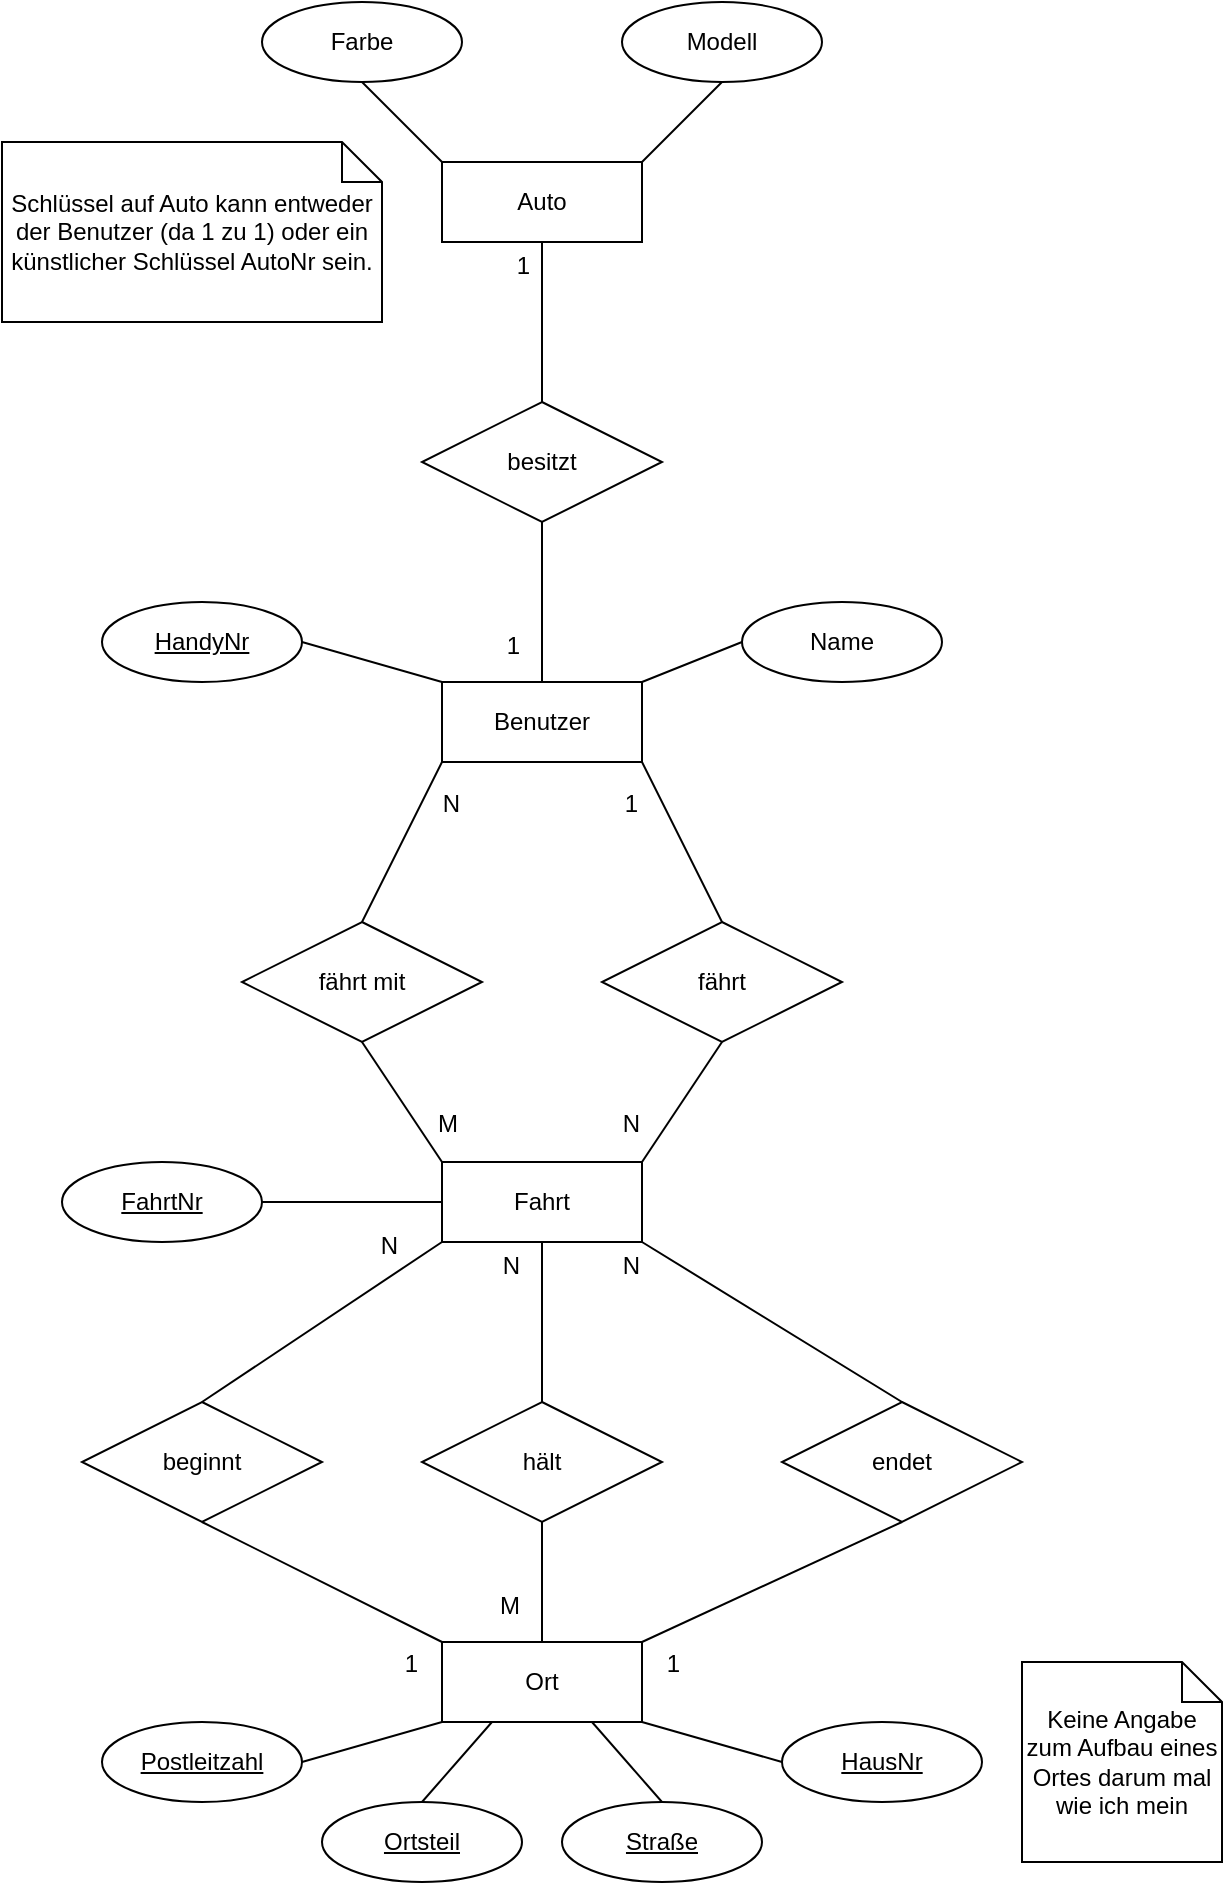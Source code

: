 <mxfile version="24.7.17">
  <diagram id="R2lEEEUBdFMjLlhIrx00" name="Page-1">
    <mxGraphModel dx="974" dy="1065" grid="1" gridSize="10" guides="1" tooltips="1" connect="1" arrows="1" fold="1" page="1" pageScale="1" pageWidth="850" pageHeight="1100" math="0" shadow="0" extFonts="Permanent Marker^https://fonts.googleapis.com/css?family=Permanent+Marker">
      <root>
        <mxCell id="0" />
        <mxCell id="1" parent="0" />
        <mxCell id="bk90SOON9Hykk5b1leg5-62" value="Benutzer" style="whiteSpace=wrap;html=1;align=center;" vertex="1" parent="1">
          <mxGeometry x="370" y="400" width="100" height="40" as="geometry" />
        </mxCell>
        <mxCell id="bk90SOON9Hykk5b1leg5-63" value="Auto" style="whiteSpace=wrap;html=1;align=center;" vertex="1" parent="1">
          <mxGeometry x="370" y="140" width="100" height="40" as="geometry" />
        </mxCell>
        <mxCell id="bk90SOON9Hykk5b1leg5-64" value="Fahrt" style="whiteSpace=wrap;html=1;align=center;" vertex="1" parent="1">
          <mxGeometry x="370" y="640" width="100" height="40" as="geometry" />
        </mxCell>
        <mxCell id="bk90SOON9Hykk5b1leg5-65" value="Ort" style="whiteSpace=wrap;html=1;align=center;" vertex="1" parent="1">
          <mxGeometry x="370" y="880" width="100" height="40" as="geometry" />
        </mxCell>
        <mxCell id="bk90SOON9Hykk5b1leg5-66" value="fährt" style="shape=rhombus;perimeter=rhombusPerimeter;whiteSpace=wrap;html=1;align=center;" vertex="1" parent="1">
          <mxGeometry x="450" y="520" width="120" height="60" as="geometry" />
        </mxCell>
        <mxCell id="bk90SOON9Hykk5b1leg5-67" value="fährt mit" style="shape=rhombus;perimeter=rhombusPerimeter;whiteSpace=wrap;html=1;align=center;" vertex="1" parent="1">
          <mxGeometry x="270" y="520" width="120" height="60" as="geometry" />
        </mxCell>
        <mxCell id="bk90SOON9Hykk5b1leg5-70" value="hält" style="shape=rhombus;perimeter=rhombusPerimeter;whiteSpace=wrap;html=1;align=center;" vertex="1" parent="1">
          <mxGeometry x="360" y="760" width="120" height="60" as="geometry" />
        </mxCell>
        <mxCell id="bk90SOON9Hykk5b1leg5-71" value="beginnt" style="shape=rhombus;perimeter=rhombusPerimeter;whiteSpace=wrap;html=1;align=center;" vertex="1" parent="1">
          <mxGeometry x="190" y="760" width="120" height="60" as="geometry" />
        </mxCell>
        <mxCell id="bk90SOON9Hykk5b1leg5-72" value="endet" style="shape=rhombus;perimeter=rhombusPerimeter;whiteSpace=wrap;html=1;align=center;" vertex="1" parent="1">
          <mxGeometry x="540" y="760" width="120" height="60" as="geometry" />
        </mxCell>
        <mxCell id="bk90SOON9Hykk5b1leg5-73" value="besitzt" style="shape=rhombus;perimeter=rhombusPerimeter;whiteSpace=wrap;html=1;align=center;" vertex="1" parent="1">
          <mxGeometry x="360" y="260" width="120" height="60" as="geometry" />
        </mxCell>
        <mxCell id="bk90SOON9Hykk5b1leg5-74" value="" style="endArrow=none;html=1;rounded=0;entryX=0.5;entryY=1;entryDx=0;entryDy=0;exitX=0.5;exitY=0;exitDx=0;exitDy=0;" edge="1" parent="1" source="bk90SOON9Hykk5b1leg5-73" target="bk90SOON9Hykk5b1leg5-63">
          <mxGeometry relative="1" as="geometry">
            <mxPoint x="210" y="220" as="sourcePoint" />
            <mxPoint x="370" y="220" as="targetPoint" />
          </mxGeometry>
        </mxCell>
        <mxCell id="bk90SOON9Hykk5b1leg5-75" value="1" style="resizable=0;html=1;whiteSpace=wrap;align=right;verticalAlign=bottom;" connectable="0" vertex="1" parent="bk90SOON9Hykk5b1leg5-74">
          <mxGeometry x="1" relative="1" as="geometry">
            <mxPoint x="-5" y="20" as="offset" />
          </mxGeometry>
        </mxCell>
        <mxCell id="bk90SOON9Hykk5b1leg5-76" value="" style="endArrow=none;html=1;rounded=0;entryX=0.5;entryY=0;entryDx=0;entryDy=0;exitX=0.5;exitY=1;exitDx=0;exitDy=0;" edge="1" parent="1" source="bk90SOON9Hykk5b1leg5-73" target="bk90SOON9Hykk5b1leg5-62">
          <mxGeometry relative="1" as="geometry">
            <mxPoint x="310" y="350" as="sourcePoint" />
            <mxPoint x="440" y="400" as="targetPoint" />
          </mxGeometry>
        </mxCell>
        <mxCell id="bk90SOON9Hykk5b1leg5-77" value="1" style="resizable=0;html=1;whiteSpace=wrap;align=right;verticalAlign=bottom;" connectable="0" vertex="1" parent="bk90SOON9Hykk5b1leg5-76">
          <mxGeometry x="1" relative="1" as="geometry">
            <mxPoint x="-10" y="-10" as="offset" />
          </mxGeometry>
        </mxCell>
        <mxCell id="bk90SOON9Hykk5b1leg5-78" value="" style="endArrow=none;html=1;rounded=0;entryX=1;entryY=1;entryDx=0;entryDy=0;exitX=0.5;exitY=0;exitDx=0;exitDy=0;" edge="1" parent="1" source="bk90SOON9Hykk5b1leg5-66" target="bk90SOON9Hykk5b1leg5-62">
          <mxGeometry relative="1" as="geometry">
            <mxPoint x="510" y="470" as="sourcePoint" />
            <mxPoint x="470" y="450" as="targetPoint" />
          </mxGeometry>
        </mxCell>
        <mxCell id="bk90SOON9Hykk5b1leg5-79" value="1" style="resizable=0;html=1;whiteSpace=wrap;align=right;verticalAlign=bottom;" connectable="0" vertex="1" parent="bk90SOON9Hykk5b1leg5-78">
          <mxGeometry x="1" relative="1" as="geometry">
            <mxPoint y="30" as="offset" />
          </mxGeometry>
        </mxCell>
        <mxCell id="bk90SOON9Hykk5b1leg5-80" value="" style="endArrow=none;html=1;rounded=0;entryX=1;entryY=0;entryDx=0;entryDy=0;exitX=0.5;exitY=1;exitDx=0;exitDy=0;" edge="1" parent="1" source="bk90SOON9Hykk5b1leg5-66" target="bk90SOON9Hykk5b1leg5-64">
          <mxGeometry relative="1" as="geometry">
            <mxPoint x="250" y="490" as="sourcePoint" />
            <mxPoint x="410" y="490" as="targetPoint" />
          </mxGeometry>
        </mxCell>
        <mxCell id="bk90SOON9Hykk5b1leg5-81" value="N" style="resizable=0;html=1;whiteSpace=wrap;align=right;verticalAlign=bottom;" connectable="0" vertex="1" parent="bk90SOON9Hykk5b1leg5-80">
          <mxGeometry x="1" relative="1" as="geometry">
            <mxPoint y="-10" as="offset" />
          </mxGeometry>
        </mxCell>
        <mxCell id="bk90SOON9Hykk5b1leg5-82" value="" style="endArrow=none;html=1;rounded=0;entryX=0;entryY=1;entryDx=0;entryDy=0;exitX=0.5;exitY=0;exitDx=0;exitDy=0;" edge="1" parent="1" source="bk90SOON9Hykk5b1leg5-67" target="bk90SOON9Hykk5b1leg5-62">
          <mxGeometry relative="1" as="geometry">
            <mxPoint x="250" y="480" as="sourcePoint" />
            <mxPoint x="410" y="480" as="targetPoint" />
          </mxGeometry>
        </mxCell>
        <mxCell id="bk90SOON9Hykk5b1leg5-83" value="N" style="resizable=0;html=1;whiteSpace=wrap;align=right;verticalAlign=bottom;" connectable="0" vertex="1" parent="bk90SOON9Hykk5b1leg5-82">
          <mxGeometry x="1" relative="1" as="geometry">
            <mxPoint x="10" y="30" as="offset" />
          </mxGeometry>
        </mxCell>
        <mxCell id="bk90SOON9Hykk5b1leg5-84" value="" style="endArrow=none;html=1;rounded=0;entryX=0;entryY=0;entryDx=0;entryDy=0;exitX=0.5;exitY=1;exitDx=0;exitDy=0;" edge="1" parent="1" source="bk90SOON9Hykk5b1leg5-67" target="bk90SOON9Hykk5b1leg5-64">
          <mxGeometry relative="1" as="geometry">
            <mxPoint x="240" y="620" as="sourcePoint" />
            <mxPoint x="400" y="620" as="targetPoint" />
          </mxGeometry>
        </mxCell>
        <mxCell id="bk90SOON9Hykk5b1leg5-85" value="M" style="resizable=0;html=1;whiteSpace=wrap;align=right;verticalAlign=bottom;" connectable="0" vertex="1" parent="bk90SOON9Hykk5b1leg5-84">
          <mxGeometry x="1" relative="1" as="geometry">
            <mxPoint x="10" y="-10" as="offset" />
          </mxGeometry>
        </mxCell>
        <mxCell id="bk90SOON9Hykk5b1leg5-86" value="" style="endArrow=none;html=1;rounded=0;entryX=0;entryY=1;entryDx=0;entryDy=0;exitX=0.5;exitY=0;exitDx=0;exitDy=0;" edge="1" parent="1" source="bk90SOON9Hykk5b1leg5-71" target="bk90SOON9Hykk5b1leg5-64">
          <mxGeometry relative="1" as="geometry">
            <mxPoint x="280" y="720" as="sourcePoint" />
            <mxPoint x="440" y="720" as="targetPoint" />
          </mxGeometry>
        </mxCell>
        <mxCell id="bk90SOON9Hykk5b1leg5-87" value="N" style="resizable=0;html=1;whiteSpace=wrap;align=right;verticalAlign=bottom;" connectable="0" vertex="1" parent="bk90SOON9Hykk5b1leg5-86">
          <mxGeometry x="1" relative="1" as="geometry">
            <mxPoint x="-20" y="10" as="offset" />
          </mxGeometry>
        </mxCell>
        <mxCell id="bk90SOON9Hykk5b1leg5-88" value="" style="endArrow=none;html=1;rounded=0;entryX=0;entryY=0;entryDx=0;entryDy=0;exitX=0.5;exitY=1;exitDx=0;exitDy=0;" edge="1" parent="1" source="bk90SOON9Hykk5b1leg5-71" target="bk90SOON9Hykk5b1leg5-65">
          <mxGeometry relative="1" as="geometry">
            <mxPoint x="260" y="840" as="sourcePoint" />
            <mxPoint x="420" y="840" as="targetPoint" />
          </mxGeometry>
        </mxCell>
        <mxCell id="bk90SOON9Hykk5b1leg5-89" value="1" style="resizable=0;html=1;whiteSpace=wrap;align=right;verticalAlign=bottom;" connectable="0" vertex="1" parent="bk90SOON9Hykk5b1leg5-88">
          <mxGeometry x="1" relative="1" as="geometry">
            <mxPoint x="-10" y="20" as="offset" />
          </mxGeometry>
        </mxCell>
        <mxCell id="bk90SOON9Hykk5b1leg5-92" value="" style="endArrow=none;html=1;rounded=0;entryX=0.5;entryY=1;entryDx=0;entryDy=0;exitX=0.5;exitY=0;exitDx=0;exitDy=0;" edge="1" parent="1" source="bk90SOON9Hykk5b1leg5-70" target="bk90SOON9Hykk5b1leg5-64">
          <mxGeometry relative="1" as="geometry">
            <mxPoint x="400" y="710" as="sourcePoint" />
            <mxPoint x="560" y="710" as="targetPoint" />
          </mxGeometry>
        </mxCell>
        <mxCell id="bk90SOON9Hykk5b1leg5-93" value="N" style="resizable=0;html=1;whiteSpace=wrap;align=right;verticalAlign=bottom;" connectable="0" vertex="1" parent="bk90SOON9Hykk5b1leg5-92">
          <mxGeometry x="1" relative="1" as="geometry">
            <mxPoint x="-10" y="20" as="offset" />
          </mxGeometry>
        </mxCell>
        <mxCell id="bk90SOON9Hykk5b1leg5-96" value="" style="endArrow=none;html=1;rounded=0;entryX=1;entryY=1;entryDx=0;entryDy=0;exitX=0.5;exitY=0;exitDx=0;exitDy=0;" edge="1" parent="1" source="bk90SOON9Hykk5b1leg5-72" target="bk90SOON9Hykk5b1leg5-64">
          <mxGeometry relative="1" as="geometry">
            <mxPoint x="460" y="720" as="sourcePoint" />
            <mxPoint x="620" y="720" as="targetPoint" />
          </mxGeometry>
        </mxCell>
        <mxCell id="bk90SOON9Hykk5b1leg5-97" value="N" style="resizable=0;html=1;whiteSpace=wrap;align=right;verticalAlign=bottom;" connectable="0" vertex="1" parent="bk90SOON9Hykk5b1leg5-96">
          <mxGeometry x="1" relative="1" as="geometry">
            <mxPoint y="20" as="offset" />
          </mxGeometry>
        </mxCell>
        <mxCell id="bk90SOON9Hykk5b1leg5-99" value="" style="endArrow=none;html=1;rounded=0;exitX=0.5;exitY=1;exitDx=0;exitDy=0;entryX=0.5;entryY=0;entryDx=0;entryDy=0;" edge="1" parent="1" source="bk90SOON9Hykk5b1leg5-70" target="bk90SOON9Hykk5b1leg5-65">
          <mxGeometry relative="1" as="geometry">
            <mxPoint x="400" y="860" as="sourcePoint" />
            <mxPoint x="560" y="860" as="targetPoint" />
          </mxGeometry>
        </mxCell>
        <mxCell id="bk90SOON9Hykk5b1leg5-100" value="M" style="resizable=0;html=1;whiteSpace=wrap;align=right;verticalAlign=bottom;" connectable="0" vertex="1" parent="bk90SOON9Hykk5b1leg5-99">
          <mxGeometry x="1" relative="1" as="geometry">
            <mxPoint x="-10" y="-10" as="offset" />
          </mxGeometry>
        </mxCell>
        <mxCell id="bk90SOON9Hykk5b1leg5-101" value="" style="endArrow=none;html=1;rounded=0;exitX=0.5;exitY=1;exitDx=0;exitDy=0;entryX=1;entryY=0;entryDx=0;entryDy=0;" edge="1" parent="1" source="bk90SOON9Hykk5b1leg5-72" target="bk90SOON9Hykk5b1leg5-65">
          <mxGeometry relative="1" as="geometry">
            <mxPoint x="530" y="880" as="sourcePoint" />
            <mxPoint x="690" y="880" as="targetPoint" />
          </mxGeometry>
        </mxCell>
        <mxCell id="bk90SOON9Hykk5b1leg5-102" value="1" style="resizable=0;html=1;whiteSpace=wrap;align=right;verticalAlign=bottom;" connectable="0" vertex="1" parent="bk90SOON9Hykk5b1leg5-101">
          <mxGeometry x="1" relative="1" as="geometry">
            <mxPoint x="20" y="20" as="offset" />
          </mxGeometry>
        </mxCell>
        <mxCell id="bk90SOON9Hykk5b1leg5-104" value="Farbe" style="ellipse;whiteSpace=wrap;html=1;align=center;" vertex="1" parent="1">
          <mxGeometry x="280" y="60" width="100" height="40" as="geometry" />
        </mxCell>
        <mxCell id="bk90SOON9Hykk5b1leg5-105" value="Modell" style="ellipse;whiteSpace=wrap;html=1;align=center;" vertex="1" parent="1">
          <mxGeometry x="460" y="60" width="100" height="40" as="geometry" />
        </mxCell>
        <mxCell id="bk90SOON9Hykk5b1leg5-106" value="" style="endArrow=none;html=1;rounded=0;exitX=0.5;exitY=1;exitDx=0;exitDy=0;entryX=0;entryY=0;entryDx=0;entryDy=0;" edge="1" parent="1" source="bk90SOON9Hykk5b1leg5-104" target="bk90SOON9Hykk5b1leg5-63">
          <mxGeometry relative="1" as="geometry">
            <mxPoint x="250" y="140" as="sourcePoint" />
            <mxPoint x="410" y="140" as="targetPoint" />
          </mxGeometry>
        </mxCell>
        <mxCell id="bk90SOON9Hykk5b1leg5-107" value="" style="endArrow=none;html=1;rounded=0;entryX=0.5;entryY=1;entryDx=0;entryDy=0;exitX=1;exitY=0;exitDx=0;exitDy=0;" edge="1" parent="1" source="bk90SOON9Hykk5b1leg5-63" target="bk90SOON9Hykk5b1leg5-105">
          <mxGeometry relative="1" as="geometry">
            <mxPoint x="440" y="220" as="sourcePoint" />
            <mxPoint x="600" y="220" as="targetPoint" />
          </mxGeometry>
        </mxCell>
        <mxCell id="bk90SOON9Hykk5b1leg5-108" value="Name" style="ellipse;whiteSpace=wrap;html=1;align=center;" vertex="1" parent="1">
          <mxGeometry x="520" y="360" width="100" height="40" as="geometry" />
        </mxCell>
        <mxCell id="bk90SOON9Hykk5b1leg5-109" value="HandyNr" style="ellipse;whiteSpace=wrap;html=1;align=center;fontStyle=4;" vertex="1" parent="1">
          <mxGeometry x="200" y="360" width="100" height="40" as="geometry" />
        </mxCell>
        <mxCell id="bk90SOON9Hykk5b1leg5-110" value="" style="endArrow=none;html=1;rounded=0;entryX=0;entryY=0;entryDx=0;entryDy=0;exitX=1;exitY=0.5;exitDx=0;exitDy=0;" edge="1" parent="1" source="bk90SOON9Hykk5b1leg5-109" target="bk90SOON9Hykk5b1leg5-62">
          <mxGeometry relative="1" as="geometry">
            <mxPoint x="90" y="460" as="sourcePoint" />
            <mxPoint x="250" y="460" as="targetPoint" />
          </mxGeometry>
        </mxCell>
        <mxCell id="bk90SOON9Hykk5b1leg5-111" value="" style="endArrow=none;html=1;rounded=0;entryX=0;entryY=0.5;entryDx=0;entryDy=0;exitX=1;exitY=0;exitDx=0;exitDy=0;" edge="1" parent="1" source="bk90SOON9Hykk5b1leg5-62" target="bk90SOON9Hykk5b1leg5-108">
          <mxGeometry relative="1" as="geometry">
            <mxPoint x="550" y="450" as="sourcePoint" />
            <mxPoint x="710" y="450" as="targetPoint" />
          </mxGeometry>
        </mxCell>
        <mxCell id="bk90SOON9Hykk5b1leg5-112" value="FahrtNr" style="ellipse;whiteSpace=wrap;html=1;align=center;fontStyle=4;" vertex="1" parent="1">
          <mxGeometry x="180" y="640" width="100" height="40" as="geometry" />
        </mxCell>
        <mxCell id="bk90SOON9Hykk5b1leg5-113" value="" style="endArrow=none;html=1;rounded=0;entryX=0;entryY=0.5;entryDx=0;entryDy=0;exitX=1;exitY=0.5;exitDx=0;exitDy=0;" edge="1" parent="1" source="bk90SOON9Hykk5b1leg5-112" target="bk90SOON9Hykk5b1leg5-64">
          <mxGeometry relative="1" as="geometry">
            <mxPoint x="140" y="600" as="sourcePoint" />
            <mxPoint x="300" y="600" as="targetPoint" />
          </mxGeometry>
        </mxCell>
        <mxCell id="bk90SOON9Hykk5b1leg5-114" value="Postleitzahl" style="ellipse;whiteSpace=wrap;html=1;align=center;fontStyle=4;" vertex="1" parent="1">
          <mxGeometry x="200" y="920" width="100" height="40" as="geometry" />
        </mxCell>
        <mxCell id="bk90SOON9Hykk5b1leg5-115" value="Ortsteil" style="ellipse;whiteSpace=wrap;html=1;align=center;fontStyle=4;" vertex="1" parent="1">
          <mxGeometry x="310" y="960" width="100" height="40" as="geometry" />
        </mxCell>
        <mxCell id="bk90SOON9Hykk5b1leg5-116" value="HausNr" style="ellipse;whiteSpace=wrap;html=1;align=center;fontStyle=4;" vertex="1" parent="1">
          <mxGeometry x="540" y="920" width="100" height="40" as="geometry" />
        </mxCell>
        <mxCell id="bk90SOON9Hykk5b1leg5-117" value="Straße" style="ellipse;whiteSpace=wrap;html=1;align=center;fontStyle=4;" vertex="1" parent="1">
          <mxGeometry x="430" y="960" width="100" height="40" as="geometry" />
        </mxCell>
        <mxCell id="bk90SOON9Hykk5b1leg5-118" value="" style="endArrow=none;html=1;rounded=0;entryX=0;entryY=1;entryDx=0;entryDy=0;exitX=1;exitY=0.5;exitDx=0;exitDy=0;" edge="1" parent="1" source="bk90SOON9Hykk5b1leg5-114" target="bk90SOON9Hykk5b1leg5-65">
          <mxGeometry relative="1" as="geometry">
            <mxPoint x="160" y="880" as="sourcePoint" />
            <mxPoint x="320" y="880" as="targetPoint" />
          </mxGeometry>
        </mxCell>
        <mxCell id="bk90SOON9Hykk5b1leg5-119" value="" style="endArrow=none;html=1;rounded=0;exitX=1;exitY=1;exitDx=0;exitDy=0;entryX=0;entryY=0.5;entryDx=0;entryDy=0;" edge="1" parent="1" source="bk90SOON9Hykk5b1leg5-65" target="bk90SOON9Hykk5b1leg5-116">
          <mxGeometry relative="1" as="geometry">
            <mxPoint x="560" y="870" as="sourcePoint" />
            <mxPoint x="720" y="870" as="targetPoint" />
          </mxGeometry>
        </mxCell>
        <mxCell id="bk90SOON9Hykk5b1leg5-120" value="" style="endArrow=none;html=1;rounded=0;entryX=0.25;entryY=1;entryDx=0;entryDy=0;exitX=0.5;exitY=0;exitDx=0;exitDy=0;" edge="1" parent="1" source="bk90SOON9Hykk5b1leg5-115" target="bk90SOON9Hykk5b1leg5-65">
          <mxGeometry relative="1" as="geometry">
            <mxPoint x="150" y="990" as="sourcePoint" />
            <mxPoint x="310" y="990" as="targetPoint" />
          </mxGeometry>
        </mxCell>
        <mxCell id="bk90SOON9Hykk5b1leg5-121" value="" style="endArrow=none;html=1;rounded=0;exitX=0.75;exitY=1;exitDx=0;exitDy=0;entryX=0.5;entryY=0;entryDx=0;entryDy=0;" edge="1" parent="1" source="bk90SOON9Hykk5b1leg5-65" target="bk90SOON9Hykk5b1leg5-117">
          <mxGeometry relative="1" as="geometry">
            <mxPoint x="540" y="1020" as="sourcePoint" />
            <mxPoint x="700" y="1020" as="targetPoint" />
          </mxGeometry>
        </mxCell>
        <mxCell id="bk90SOON9Hykk5b1leg5-122" value="Keine Angabe zum Aufbau eines Ortes darum mal wie ich mein" style="shape=note;size=20;whiteSpace=wrap;html=1;" vertex="1" parent="1">
          <mxGeometry x="660" y="890" width="100" height="100" as="geometry" />
        </mxCell>
        <mxCell id="bk90SOON9Hykk5b1leg5-123" value="Schlüssel auf Auto kann entweder der Benutzer (da 1 zu 1) oder ein künstlicher Schlüssel AutoNr sein." style="shape=note;size=20;whiteSpace=wrap;html=1;" vertex="1" parent="1">
          <mxGeometry x="150" y="130" width="190" height="90" as="geometry" />
        </mxCell>
      </root>
    </mxGraphModel>
  </diagram>
</mxfile>
